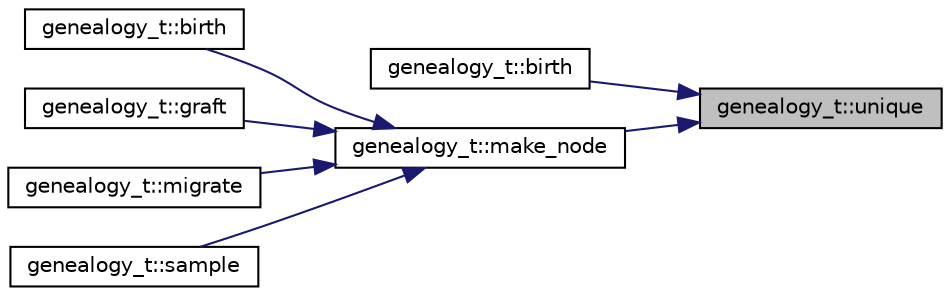 digraph "genealogy_t::unique"
{
 // LATEX_PDF_SIZE
  edge [fontname="Helvetica",fontsize="10",labelfontname="Helvetica",labelfontsize="10"];
  node [fontname="Helvetica",fontsize="10",shape=record];
  rankdir="RL";
  Node1 [label="genealogy_t::unique",height=0.2,width=0.4,color="black", fillcolor="grey75", style="filled", fontcolor="black",tooltip="get the next unique name"];
  Node1 -> Node2 [dir="back",color="midnightblue",fontsize="10",style="solid",fontname="Helvetica"];
  Node2 [label="genealogy_t::birth",height=0.2,width=0.4,color="black", fillcolor="white", style="filled",URL="$classgenealogy__t.html#a95d20516743223f35bf58a104d92fe15",tooltip="birth of second or subsequent sibling into deme d"];
  Node1 -> Node3 [dir="back",color="midnightblue",fontsize="10",style="solid",fontname="Helvetica"];
  Node3 [label="genealogy_t::make_node",height=0.2,width=0.4,color="black", fillcolor="white", style="filled",URL="$classgenealogy__t.html#a29db3270bcc329ea024d1dd5bdf2251d",tooltip=" "];
  Node3 -> Node4 [dir="back",color="midnightblue",fontsize="10",style="solid",fontname="Helvetica"];
  Node4 [label="genealogy_t::birth",height=0.2,width=0.4,color="black", fillcolor="white", style="filled",URL="$classgenealogy__t.html#a36b201488ebd7d7464885cf4651576fe",tooltip="birth into deme d"];
  Node3 -> Node5 [dir="back",color="midnightblue",fontsize="10",style="solid",fontname="Helvetica"];
  Node5 [label="genealogy_t::graft",height=0.2,width=0.4,color="black", fillcolor="white", style="filled",URL="$classgenealogy__t.html#ada7968e07a957d1c6b55da9e68133366",tooltip="graft a new lineage into deme d"];
  Node3 -> Node6 [dir="back",color="midnightblue",fontsize="10",style="solid",fontname="Helvetica"];
  Node6 [label="genealogy_t::migrate",height=0.2,width=0.4,color="black", fillcolor="white", style="filled",URL="$classgenealogy__t.html#ac72fa260845cb9f95ddf6814e978e122",tooltip="movement into deme d"];
  Node3 -> Node7 [dir="back",color="midnightblue",fontsize="10",style="solid",fontname="Helvetica"];
  Node7 [label="genealogy_t::sample",height=0.2,width=0.4,color="black", fillcolor="white", style="filled",URL="$classgenealogy__t.html#a47fa3b85b66c8241a1e6217113077534",tooltip="insert a sample node"];
}
